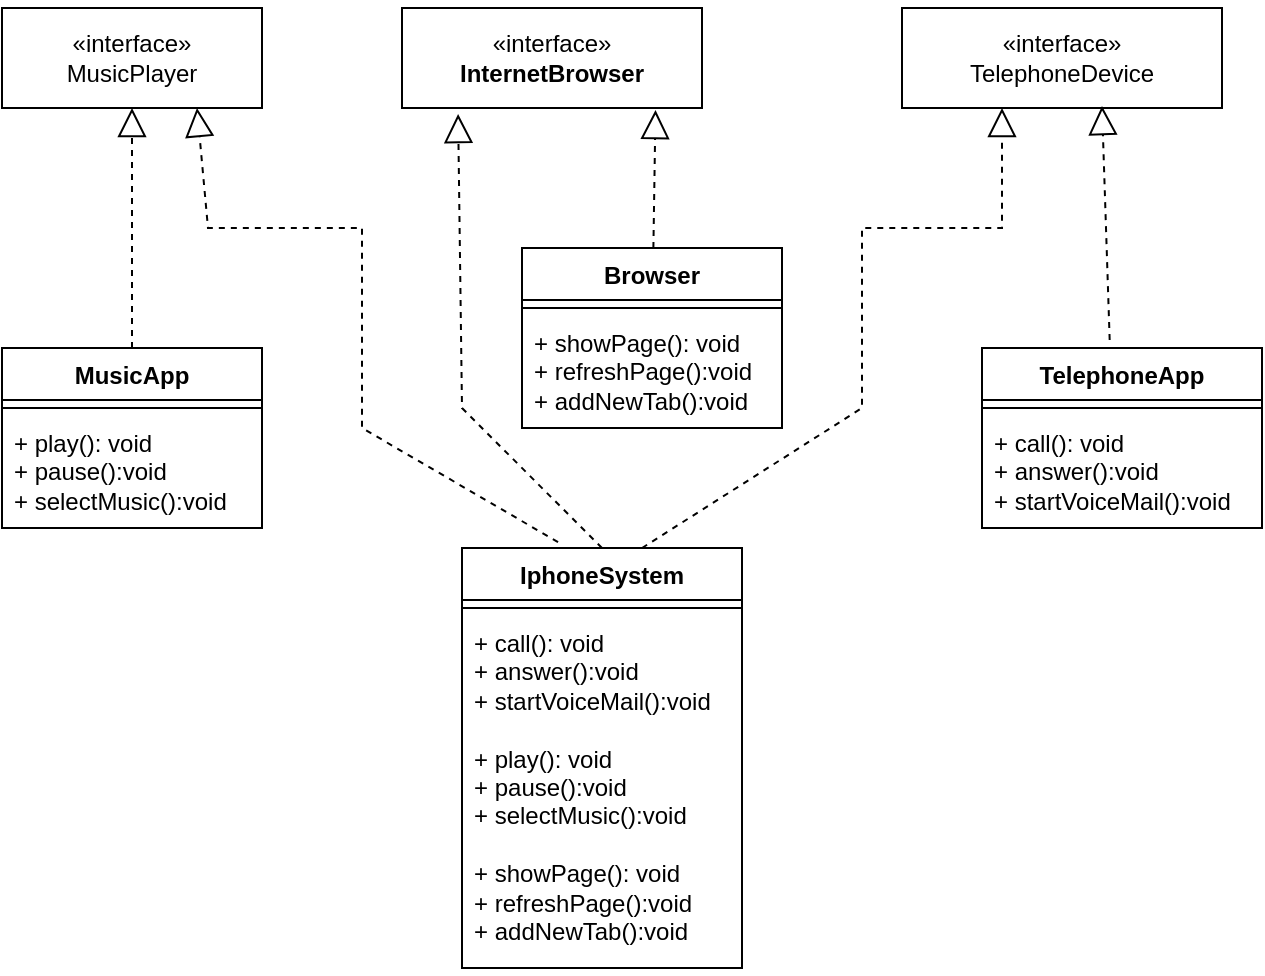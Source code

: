 <mxfile version="26.2.6">
  <diagram name="Página-1" id="cB87fCcr9wjhpzXwnQ8k">
    <mxGraphModel dx="874" dy="515" grid="1" gridSize="10" guides="1" tooltips="1" connect="1" arrows="1" fold="1" page="1" pageScale="1" pageWidth="827" pageHeight="1169" math="0" shadow="0">
      <root>
        <mxCell id="0" />
        <mxCell id="1" parent="0" />
        <mxCell id="W2kwPXVw_0fDboSsO2G5-17" value="Browser" style="swimlane;fontStyle=1;align=center;verticalAlign=top;childLayout=stackLayout;horizontal=1;startSize=26;horizontalStack=0;resizeParent=1;resizeParentMax=0;resizeLast=0;collapsible=1;marginBottom=0;whiteSpace=wrap;html=1;" vertex="1" parent="1">
          <mxGeometry x="320" y="340" width="130" height="90" as="geometry" />
        </mxCell>
        <mxCell id="W2kwPXVw_0fDboSsO2G5-19" value="" style="line;strokeWidth=1;fillColor=none;align=left;verticalAlign=middle;spacingTop=-1;spacingLeft=3;spacingRight=3;rotatable=0;labelPosition=right;points=[];portConstraint=eastwest;strokeColor=inherit;" vertex="1" parent="W2kwPXVw_0fDboSsO2G5-17">
          <mxGeometry y="26" width="130" height="8" as="geometry" />
        </mxCell>
        <mxCell id="W2kwPXVw_0fDboSsO2G5-20" value="&lt;div&gt;+ showPage(): void&lt;/div&gt;&lt;div&gt;+ refreshPage():void&lt;/div&gt;&lt;div&gt;+ addNewTab():void&lt;/div&gt;" style="text;strokeColor=none;fillColor=none;align=left;verticalAlign=top;spacingLeft=4;spacingRight=4;overflow=hidden;rotatable=0;points=[[0,0.5],[1,0.5]];portConstraint=eastwest;whiteSpace=wrap;html=1;" vertex="1" parent="W2kwPXVw_0fDboSsO2G5-17">
          <mxGeometry y="34" width="130" height="56" as="geometry" />
        </mxCell>
        <mxCell id="W2kwPXVw_0fDboSsO2G5-21" value="«interface»&lt;br&gt;&lt;b&gt;InternetBrowser&lt;/b&gt;" style="html=1;whiteSpace=wrap;" vertex="1" parent="1">
          <mxGeometry x="260" y="220" width="150" height="50" as="geometry" />
        </mxCell>
        <mxCell id="W2kwPXVw_0fDboSsO2G5-22" value="MusicApp" style="swimlane;fontStyle=1;align=center;verticalAlign=top;childLayout=stackLayout;horizontal=1;startSize=26;horizontalStack=0;resizeParent=1;resizeParentMax=0;resizeLast=0;collapsible=1;marginBottom=0;whiteSpace=wrap;html=1;" vertex="1" parent="1">
          <mxGeometry x="60" y="390" width="130" height="90" as="geometry" />
        </mxCell>
        <mxCell id="W2kwPXVw_0fDboSsO2G5-23" value="" style="line;strokeWidth=1;fillColor=none;align=left;verticalAlign=middle;spacingTop=-1;spacingLeft=3;spacingRight=3;rotatable=0;labelPosition=right;points=[];portConstraint=eastwest;strokeColor=inherit;" vertex="1" parent="W2kwPXVw_0fDboSsO2G5-22">
          <mxGeometry y="26" width="130" height="8" as="geometry" />
        </mxCell>
        <mxCell id="W2kwPXVw_0fDboSsO2G5-24" value="&lt;div&gt;+ play(): void&lt;/div&gt;&lt;div&gt;+ pause():void&lt;/div&gt;&lt;div&gt;+ selectMusic():void&lt;/div&gt;" style="text;strokeColor=none;fillColor=none;align=left;verticalAlign=top;spacingLeft=4;spacingRight=4;overflow=hidden;rotatable=0;points=[[0,0.5],[1,0.5]];portConstraint=eastwest;whiteSpace=wrap;html=1;" vertex="1" parent="W2kwPXVw_0fDboSsO2G5-22">
          <mxGeometry y="34" width="130" height="56" as="geometry" />
        </mxCell>
        <mxCell id="W2kwPXVw_0fDboSsO2G5-25" value="&lt;div&gt;&lt;br&gt;&lt;/div&gt;&lt;div&gt;«interface»&lt;/div&gt;&lt;div&gt;MusicPlayer&lt;/div&gt;&lt;div&gt;&lt;br&gt;&lt;/div&gt;" style="html=1;whiteSpace=wrap;" vertex="1" parent="1">
          <mxGeometry x="60" y="220" width="130" height="50" as="geometry" />
        </mxCell>
        <mxCell id="W2kwPXVw_0fDboSsO2G5-26" value="&lt;div&gt;&lt;br&gt;&lt;/div&gt;&lt;div&gt;«interface»&lt;/div&gt;&lt;div&gt;TelephoneDevice&lt;/div&gt;&lt;div&gt;&lt;br&gt;&lt;/div&gt;" style="html=1;whiteSpace=wrap;" vertex="1" parent="1">
          <mxGeometry x="510" y="220" width="160" height="50" as="geometry" />
        </mxCell>
        <mxCell id="W2kwPXVw_0fDboSsO2G5-27" value="TelephoneApp" style="swimlane;fontStyle=1;align=center;verticalAlign=top;childLayout=stackLayout;horizontal=1;startSize=26;horizontalStack=0;resizeParent=1;resizeParentMax=0;resizeLast=0;collapsible=1;marginBottom=0;whiteSpace=wrap;html=1;" vertex="1" parent="1">
          <mxGeometry x="550" y="390" width="140" height="90" as="geometry" />
        </mxCell>
        <mxCell id="W2kwPXVw_0fDboSsO2G5-28" value="" style="line;strokeWidth=1;fillColor=none;align=left;verticalAlign=middle;spacingTop=-1;spacingLeft=3;spacingRight=3;rotatable=0;labelPosition=right;points=[];portConstraint=eastwest;strokeColor=inherit;" vertex="1" parent="W2kwPXVw_0fDboSsO2G5-27">
          <mxGeometry y="26" width="140" height="8" as="geometry" />
        </mxCell>
        <mxCell id="W2kwPXVw_0fDboSsO2G5-29" value="&lt;div&gt;+ call(): void&lt;/div&gt;&lt;div&gt;+ answer():void&lt;/div&gt;&lt;div&gt;+ startVoiceMail():void&lt;/div&gt;" style="text;strokeColor=none;fillColor=none;align=left;verticalAlign=top;spacingLeft=4;spacingRight=4;overflow=hidden;rotatable=0;points=[[0,0.5],[1,0.5]];portConstraint=eastwest;whiteSpace=wrap;html=1;" vertex="1" parent="W2kwPXVw_0fDboSsO2G5-27">
          <mxGeometry y="34" width="140" height="56" as="geometry" />
        </mxCell>
        <mxCell id="W2kwPXVw_0fDboSsO2G5-30" value="" style="endArrow=block;dashed=1;endFill=0;endSize=12;html=1;rounded=0;exitX=0.5;exitY=0;exitDx=0;exitDy=0;" edge="1" parent="1" source="W2kwPXVw_0fDboSsO2G5-22" target="W2kwPXVw_0fDboSsO2G5-25">
          <mxGeometry width="160" relative="1" as="geometry">
            <mxPoint x="360" y="280" as="sourcePoint" />
            <mxPoint x="480" y="280" as="targetPoint" />
          </mxGeometry>
        </mxCell>
        <mxCell id="W2kwPXVw_0fDboSsO2G5-31" value="" style="endArrow=block;dashed=1;endFill=0;endSize=12;html=1;rounded=0;exitX=0.456;exitY=-0.044;exitDx=0;exitDy=0;exitPerimeter=0;entryX=0.625;entryY=0.98;entryDx=0;entryDy=0;entryPerimeter=0;" edge="1" parent="1" source="W2kwPXVw_0fDboSsO2G5-27" target="W2kwPXVw_0fDboSsO2G5-26">
          <mxGeometry width="160" relative="1" as="geometry">
            <mxPoint x="360" y="280" as="sourcePoint" />
            <mxPoint x="610" y="280" as="targetPoint" />
          </mxGeometry>
        </mxCell>
        <mxCell id="W2kwPXVw_0fDboSsO2G5-32" value="" style="endArrow=block;dashed=1;endFill=0;endSize=12;html=1;rounded=0;entryX=0.845;entryY=1.02;entryDx=0;entryDy=0;entryPerimeter=0;" edge="1" parent="1" source="W2kwPXVw_0fDboSsO2G5-17" target="W2kwPXVw_0fDboSsO2G5-21">
          <mxGeometry width="160" relative="1" as="geometry">
            <mxPoint x="360" y="280" as="sourcePoint" />
            <mxPoint x="530" y="290" as="targetPoint" />
          </mxGeometry>
        </mxCell>
        <mxCell id="W2kwPXVw_0fDboSsO2G5-33" value="IphoneSystem" style="swimlane;fontStyle=1;align=center;verticalAlign=top;childLayout=stackLayout;horizontal=1;startSize=26;horizontalStack=0;resizeParent=1;resizeParentMax=0;resizeLast=0;collapsible=1;marginBottom=0;whiteSpace=wrap;html=1;" vertex="1" parent="1">
          <mxGeometry x="290" y="490" width="140" height="210" as="geometry" />
        </mxCell>
        <mxCell id="W2kwPXVw_0fDboSsO2G5-34" value="" style="line;strokeWidth=1;fillColor=none;align=left;verticalAlign=middle;spacingTop=-1;spacingLeft=3;spacingRight=3;rotatable=0;labelPosition=right;points=[];portConstraint=eastwest;strokeColor=inherit;" vertex="1" parent="W2kwPXVw_0fDboSsO2G5-33">
          <mxGeometry y="26" width="140" height="8" as="geometry" />
        </mxCell>
        <mxCell id="W2kwPXVw_0fDboSsO2G5-35" value="&lt;div&gt;&lt;div&gt;+ call(): void&lt;/div&gt;&lt;div&gt;+ answer():void&lt;/div&gt;&lt;div&gt;+ startVoiceMail():void&lt;/div&gt;&lt;div&gt;&lt;br&gt;&lt;/div&gt;&lt;div&gt;&lt;div&gt;+ play(): void&lt;/div&gt;&lt;div&gt;+ pause():void&lt;/div&gt;&lt;div&gt;+ selectMusic():void&lt;/div&gt;&lt;br&gt;&lt;/div&gt;+ showPage(): void&lt;/div&gt;&lt;div&gt;+ refreshPage():void&lt;/div&gt;&lt;div&gt;+ addNewTab():void&lt;/div&gt;" style="text;strokeColor=none;fillColor=none;align=left;verticalAlign=top;spacingLeft=4;spacingRight=4;overflow=hidden;rotatable=0;points=[[0,0.5],[1,0.5]];portConstraint=eastwest;whiteSpace=wrap;html=1;" vertex="1" parent="W2kwPXVw_0fDboSsO2G5-33">
          <mxGeometry y="34" width="140" height="176" as="geometry" />
        </mxCell>
        <mxCell id="W2kwPXVw_0fDboSsO2G5-36" value="" style="endArrow=block;dashed=1;endFill=0;endSize=12;html=1;rounded=0;entryX=0.187;entryY=1.06;entryDx=0;entryDy=0;entryPerimeter=0;exitX=0.5;exitY=0;exitDx=0;exitDy=0;" edge="1" parent="1" source="W2kwPXVw_0fDboSsO2G5-33" target="W2kwPXVw_0fDboSsO2G5-21">
          <mxGeometry width="160" relative="1" as="geometry">
            <mxPoint x="290" y="490" as="sourcePoint" />
            <mxPoint x="573" y="308" as="targetPoint" />
            <Array as="points">
              <mxPoint x="290" y="420" />
            </Array>
          </mxGeometry>
        </mxCell>
        <mxCell id="W2kwPXVw_0fDboSsO2G5-37" value="" style="endArrow=block;dashed=1;endFill=0;endSize=12;html=1;rounded=0;entryX=0.75;entryY=1;entryDx=0;entryDy=0;exitX=0.343;exitY=-0.014;exitDx=0;exitDy=0;exitPerimeter=0;" edge="1" parent="1" source="W2kwPXVw_0fDboSsO2G5-33" target="W2kwPXVw_0fDboSsO2G5-25">
          <mxGeometry width="160" relative="1" as="geometry">
            <mxPoint x="300" y="488" as="sourcePoint" />
            <mxPoint x="545" y="308" as="targetPoint" />
            <Array as="points">
              <mxPoint x="240" y="430" />
              <mxPoint x="240" y="330" />
              <mxPoint x="163" y="330" />
            </Array>
          </mxGeometry>
        </mxCell>
        <mxCell id="W2kwPXVw_0fDboSsO2G5-38" value="" style="endArrow=block;dashed=1;endFill=0;endSize=12;html=1;rounded=0;exitX=0.643;exitY=0;exitDx=0;exitDy=0;exitPerimeter=0;" edge="1" parent="1" source="W2kwPXVw_0fDboSsO2G5-33">
          <mxGeometry width="160" relative="1" as="geometry">
            <mxPoint x="450" y="500" as="sourcePoint" />
            <mxPoint x="560" y="270" as="targetPoint" />
            <Array as="points">
              <mxPoint x="490" y="420" />
              <mxPoint x="490" y="330" />
              <mxPoint x="560" y="330" />
            </Array>
          </mxGeometry>
        </mxCell>
      </root>
    </mxGraphModel>
  </diagram>
</mxfile>
